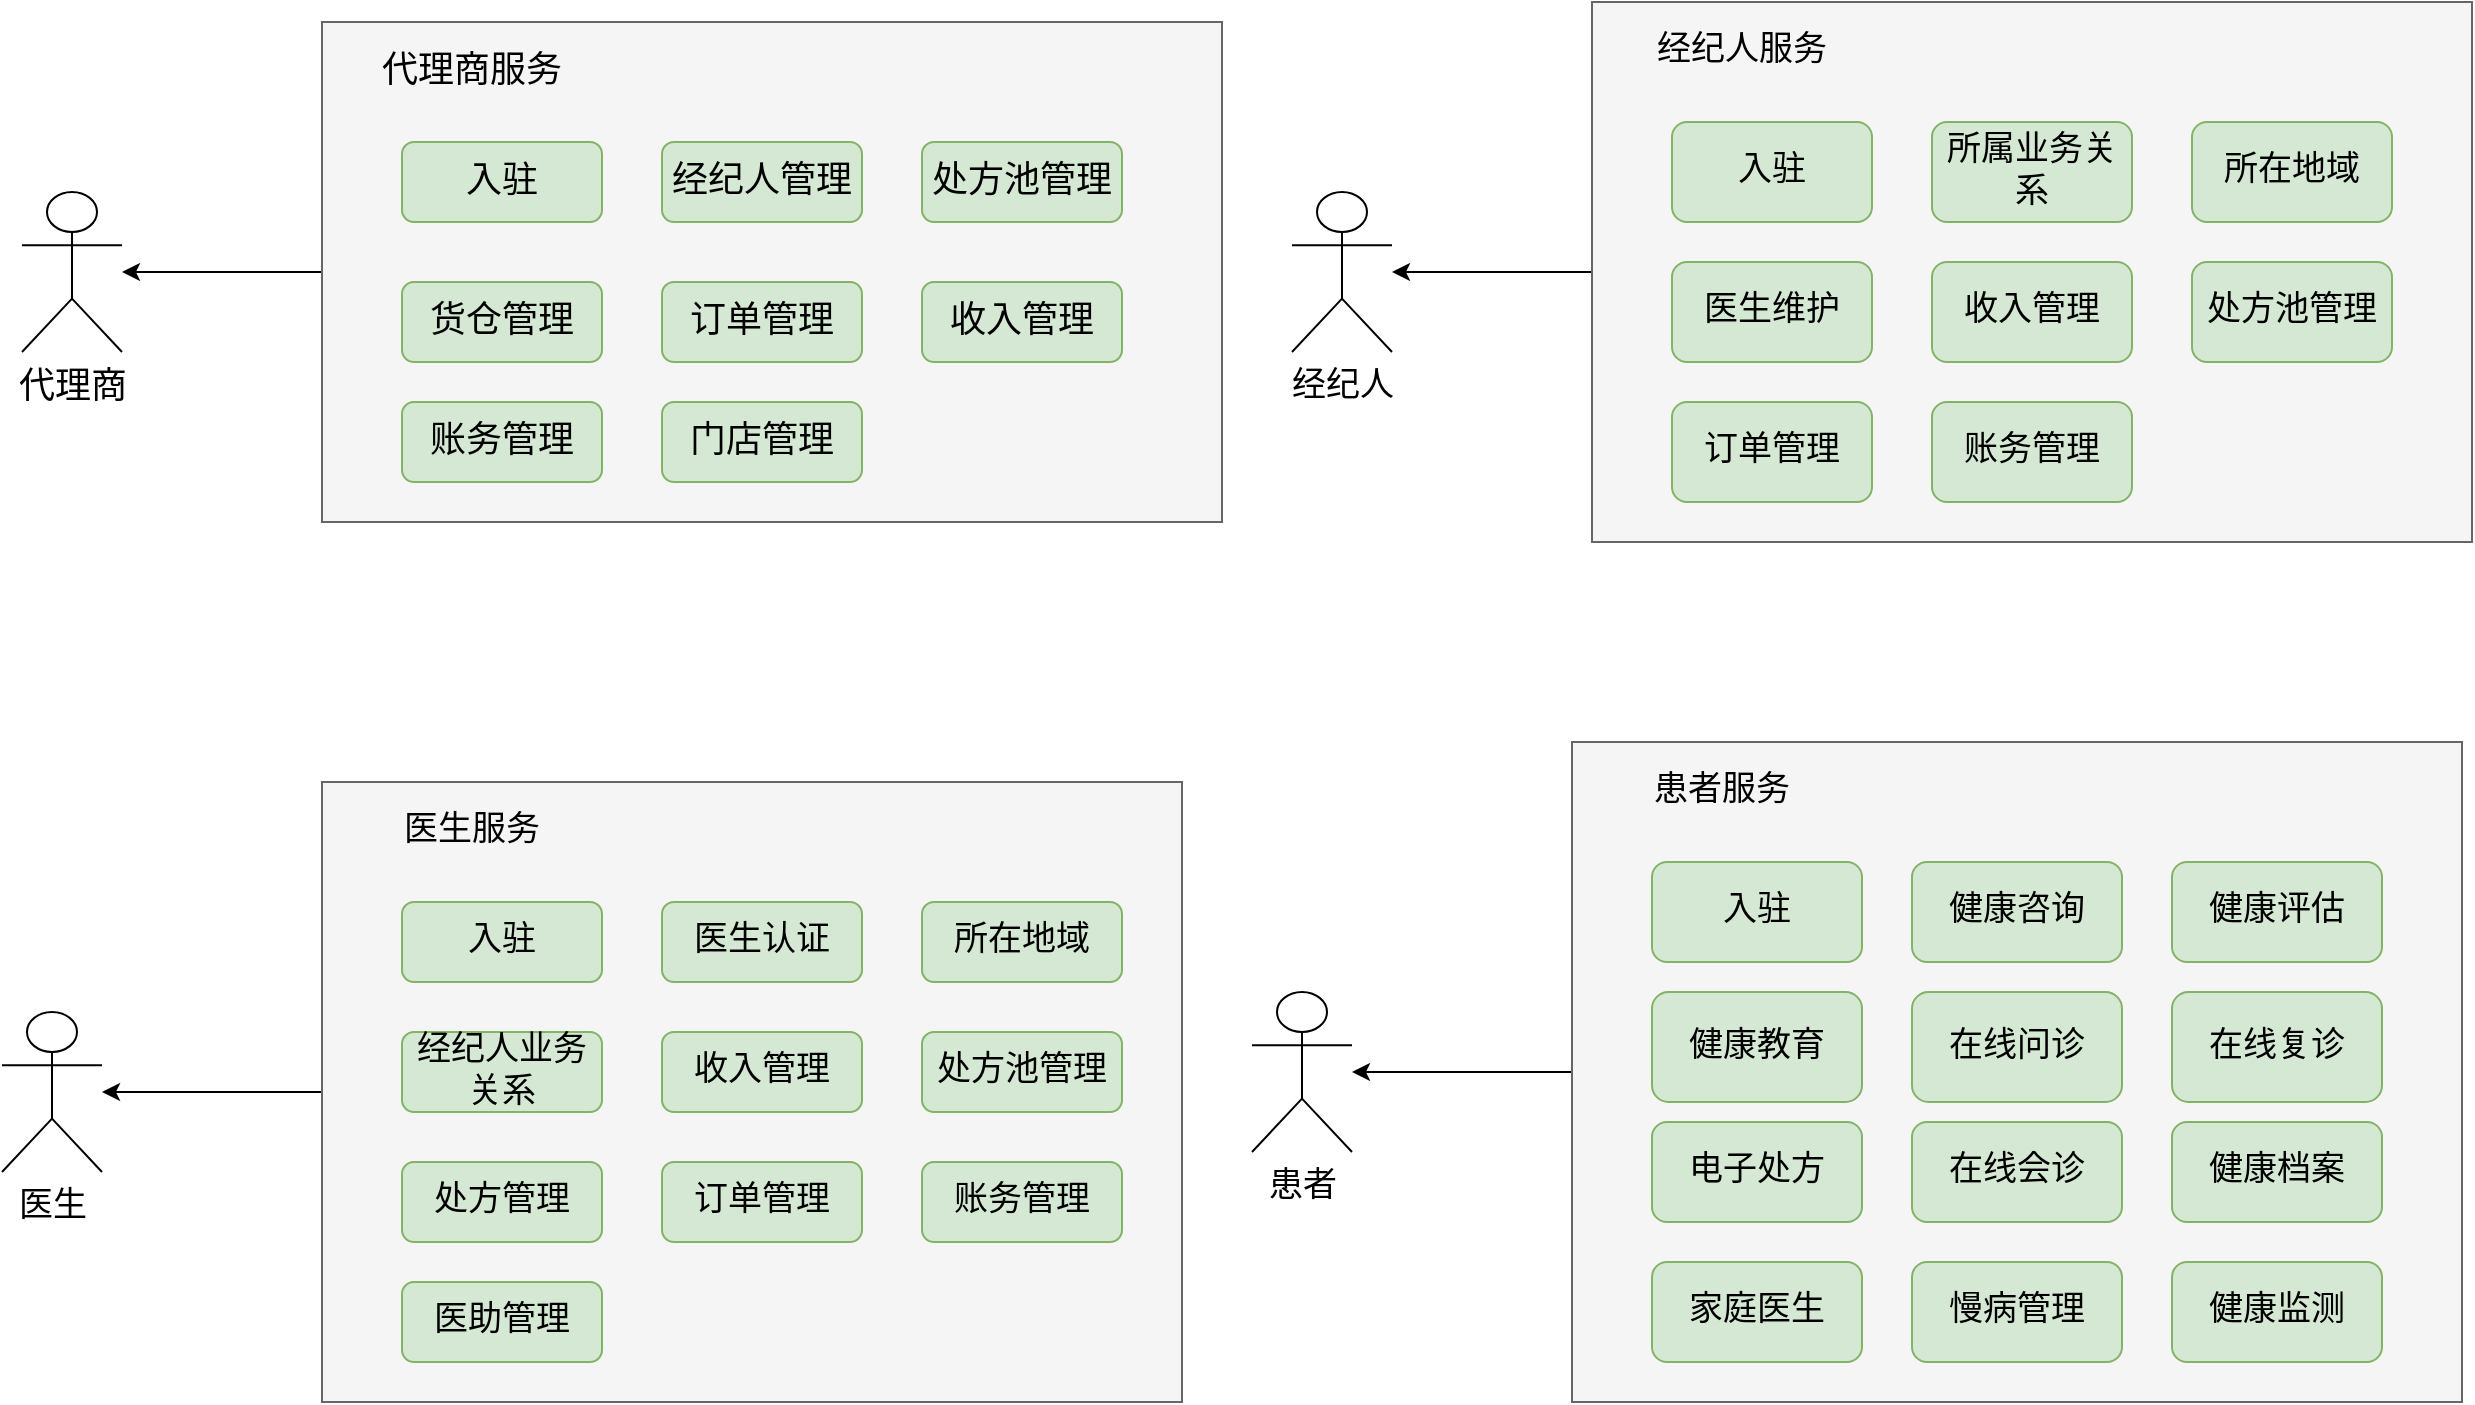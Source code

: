 <mxfile version="20.1.3" type="github">
  <diagram id="FB3oiVCDdu1StfZkIanC" name="第 1 页">
    <mxGraphModel dx="1422" dy="1931" grid="1" gridSize="10" guides="1" tooltips="1" connect="1" arrows="1" fold="1" page="1" pageScale="1" pageWidth="827" pageHeight="1169" math="0" shadow="0">
      <root>
        <mxCell id="0" />
        <mxCell id="1" parent="0" />
        <mxCell id="wnDvW4o2_6gSg0_ogFNA-11" style="edgeStyle=orthogonalEdgeStyle;rounded=0;orthogonalLoop=1;jettySize=auto;html=1;fontFamily=Courier New;fontSize=17;fontStyle=0" edge="1" parent="1" source="wnDvW4o2_6gSg0_ogFNA-1" target="wnDvW4o2_6gSg0_ogFNA-2">
          <mxGeometry relative="1" as="geometry" />
        </mxCell>
        <mxCell id="wnDvW4o2_6gSg0_ogFNA-1" value="" style="rounded=0;whiteSpace=wrap;html=1;fillColor=#f5f5f5;fontColor=#333333;strokeColor=#666666;fontStyle=0;fontSize=17;" vertex="1" parent="1">
          <mxGeometry x="860" y="-80" width="440" height="270" as="geometry" />
        </mxCell>
        <mxCell id="wnDvW4o2_6gSg0_ogFNA-2" value="经纪人" style="shape=umlActor;verticalLabelPosition=bottom;verticalAlign=top;html=1;outlineConnect=0;fontStyle=0;fontSize=17;" vertex="1" parent="1">
          <mxGeometry x="710" y="15" width="50" height="80" as="geometry" />
        </mxCell>
        <mxCell id="wnDvW4o2_6gSg0_ogFNA-3" value="&lt;span style=&quot;font-size: 17px;&quot;&gt;入驻&lt;/span&gt;" style="rounded=1;whiteSpace=wrap;html=1;fillColor=#d5e8d4;strokeColor=#82b366;fontFamily=Courier New;fontStyle=0;fontSize=17;" vertex="1" parent="1">
          <mxGeometry x="900" y="-20" width="100" height="50" as="geometry" />
        </mxCell>
        <mxCell id="wnDvW4o2_6gSg0_ogFNA-4" value="&lt;span style=&quot;font-size: 17px;&quot;&gt;所属业务关系&lt;/span&gt;" style="rounded=1;whiteSpace=wrap;html=1;fillColor=#d5e8d4;strokeColor=#82b366;fontFamily=Courier New;fontStyle=0;fontSize=17;" vertex="1" parent="1">
          <mxGeometry x="1030" y="-20" width="100" height="50" as="geometry" />
        </mxCell>
        <mxCell id="wnDvW4o2_6gSg0_ogFNA-5" value="&lt;span style=&quot;font-size: 17px;&quot;&gt;所在地域&lt;/span&gt;" style="rounded=1;whiteSpace=wrap;html=1;fillColor=#d5e8d4;strokeColor=#82b366;fontFamily=Courier New;fontStyle=0;fontSize=17;" vertex="1" parent="1">
          <mxGeometry x="1160" y="-20" width="100" height="50" as="geometry" />
        </mxCell>
        <mxCell id="wnDvW4o2_6gSg0_ogFNA-6" value="&lt;span style=&quot;font-size: 17px;&quot;&gt;医生&lt;/span&gt;&lt;span style=&quot;font-size: 17px;&quot;&gt;维护&lt;/span&gt;" style="rounded=1;whiteSpace=wrap;html=1;fillColor=#d5e8d4;strokeColor=#82b366;fontFamily=Courier New;fontStyle=0;fontSize=17;" vertex="1" parent="1">
          <mxGeometry x="900" y="50" width="100" height="50" as="geometry" />
        </mxCell>
        <mxCell id="wnDvW4o2_6gSg0_ogFNA-7" value="&lt;span style=&quot;font-size: 17px;&quot;&gt;处方池管理&lt;/span&gt;" style="rounded=1;whiteSpace=wrap;html=1;fillColor=#d5e8d4;strokeColor=#82b366;fontFamily=Courier New;fontStyle=0;fontSize=17;" vertex="1" parent="1">
          <mxGeometry x="1160" y="50" width="100" height="50" as="geometry" />
        </mxCell>
        <mxCell id="wnDvW4o2_6gSg0_ogFNA-8" value="&lt;span style=&quot;font-size: 17px;&quot;&gt;收入管理&lt;/span&gt;" style="rounded=1;whiteSpace=wrap;html=1;fillColor=#d5e8d4;strokeColor=#82b366;fontFamily=Courier New;fontStyle=0;fontSize=17;" vertex="1" parent="1">
          <mxGeometry x="1030" y="50" width="100" height="50" as="geometry" />
        </mxCell>
        <mxCell id="wnDvW4o2_6gSg0_ogFNA-9" value="&lt;span style=&quot;font-size: 17px;&quot;&gt;订单管理&lt;/span&gt;" style="rounded=1;whiteSpace=wrap;html=1;fillColor=#d5e8d4;strokeColor=#82b366;fontFamily=Courier New;fontStyle=0;fontSize=17;" vertex="1" parent="1">
          <mxGeometry x="900" y="120" width="100" height="50" as="geometry" />
        </mxCell>
        <mxCell id="wnDvW4o2_6gSg0_ogFNA-10" value="经纪人服务" style="text;html=1;strokeColor=none;fillColor=none;align=center;verticalAlign=middle;whiteSpace=wrap;rounded=0;fontFamily=Courier New;fontStyle=0;fontSize=17;" vertex="1" parent="1">
          <mxGeometry x="880" y="-70" width="110" height="30" as="geometry" />
        </mxCell>
        <mxCell id="wnDvW4o2_6gSg0_ogFNA-12" style="edgeStyle=orthogonalEdgeStyle;rounded=0;orthogonalLoop=1;jettySize=auto;html=1;fontFamily=Courier New;fontSize=17;fontStyle=0" edge="1" parent="1" source="wnDvW4o2_6gSg0_ogFNA-13" target="wnDvW4o2_6gSg0_ogFNA-14">
          <mxGeometry relative="1" as="geometry" />
        </mxCell>
        <mxCell id="wnDvW4o2_6gSg0_ogFNA-13" value="" style="rounded=0;whiteSpace=wrap;html=1;fillColor=#f5f5f5;fontColor=#333333;strokeColor=#666666;fontStyle=0;fontSize=17;" vertex="1" parent="1">
          <mxGeometry x="225" y="310" width="430" height="310" as="geometry" />
        </mxCell>
        <mxCell id="wnDvW4o2_6gSg0_ogFNA-14" value="医生" style="shape=umlActor;verticalLabelPosition=bottom;verticalAlign=top;html=1;outlineConnect=0;fontStyle=0;fontSize=17;" vertex="1" parent="1">
          <mxGeometry x="65" y="425" width="50" height="80" as="geometry" />
        </mxCell>
        <mxCell id="wnDvW4o2_6gSg0_ogFNA-15" value="&lt;span style=&quot;font-size: 17px;&quot;&gt;入驻&lt;/span&gt;" style="rounded=1;whiteSpace=wrap;html=1;fillColor=#d5e8d4;strokeColor=#82b366;fontFamily=Courier New;fontStyle=0;fontSize=17;" vertex="1" parent="1">
          <mxGeometry x="265" y="370" width="100" height="40" as="geometry" />
        </mxCell>
        <mxCell id="wnDvW4o2_6gSg0_ogFNA-16" value="&lt;span style=&quot;font-size: 17px;&quot;&gt;医生认证&lt;/span&gt;" style="rounded=1;whiteSpace=wrap;html=1;fillColor=#d5e8d4;strokeColor=#82b366;fontFamily=Courier New;fontStyle=0;fontSize=17;" vertex="1" parent="1">
          <mxGeometry x="395" y="370" width="100" height="40" as="geometry" />
        </mxCell>
        <mxCell id="wnDvW4o2_6gSg0_ogFNA-17" value="&lt;span style=&quot;font-size: 17px;&quot;&gt;所在地域&lt;/span&gt;" style="rounded=1;whiteSpace=wrap;html=1;fillColor=#d5e8d4;strokeColor=#82b366;fontFamily=Courier New;fontStyle=0;fontSize=17;" vertex="1" parent="1">
          <mxGeometry x="525" y="370" width="100" height="40" as="geometry" />
        </mxCell>
        <mxCell id="wnDvW4o2_6gSg0_ogFNA-18" value="&lt;span style=&quot;font-size: 17px;&quot;&gt;经纪人业务关系&lt;/span&gt;" style="rounded=1;whiteSpace=wrap;html=1;fillColor=#d5e8d4;strokeColor=#82b366;fontFamily=Courier New;fontStyle=0;fontSize=17;" vertex="1" parent="1">
          <mxGeometry x="265" y="435" width="100" height="40" as="geometry" />
        </mxCell>
        <mxCell id="wnDvW4o2_6gSg0_ogFNA-19" value="&lt;span style=&quot;font-size: 17px;&quot;&gt;处方池管理&lt;/span&gt;" style="rounded=1;whiteSpace=wrap;html=1;fillColor=#d5e8d4;strokeColor=#82b366;fontFamily=Courier New;fontStyle=0;fontSize=17;" vertex="1" parent="1">
          <mxGeometry x="525" y="435" width="100" height="40" as="geometry" />
        </mxCell>
        <mxCell id="wnDvW4o2_6gSg0_ogFNA-20" value="&lt;span style=&quot;font-size: 17px;&quot;&gt;收入管理&lt;/span&gt;" style="rounded=1;whiteSpace=wrap;html=1;fillColor=#d5e8d4;strokeColor=#82b366;fontFamily=Courier New;fontStyle=0;fontSize=17;" vertex="1" parent="1">
          <mxGeometry x="395" y="435" width="100" height="40" as="geometry" />
        </mxCell>
        <mxCell id="wnDvW4o2_6gSg0_ogFNA-21" value="&lt;span style=&quot;font-size: 17px;&quot;&gt;订单管理&lt;/span&gt;" style="rounded=1;whiteSpace=wrap;html=1;fillColor=#d5e8d4;strokeColor=#82b366;fontFamily=Courier New;fontStyle=0;fontSize=17;" vertex="1" parent="1">
          <mxGeometry x="395" y="500" width="100" height="40" as="geometry" />
        </mxCell>
        <mxCell id="wnDvW4o2_6gSg0_ogFNA-22" value="医生服务" style="text;html=1;strokeColor=none;fillColor=none;align=center;verticalAlign=middle;whiteSpace=wrap;rounded=0;fontFamily=Courier New;fontStyle=0;fontSize=17;" vertex="1" parent="1">
          <mxGeometry x="245" y="320" width="110" height="30" as="geometry" />
        </mxCell>
        <mxCell id="wnDvW4o2_6gSg0_ogFNA-23" value="&lt;span style=&quot;font-size: 17px;&quot;&gt;处方管理&lt;/span&gt;" style="rounded=1;whiteSpace=wrap;html=1;fillColor=#d5e8d4;strokeColor=#82b366;fontFamily=Courier New;fontStyle=0;fontSize=17;" vertex="1" parent="1">
          <mxGeometry x="265" y="500" width="100" height="40" as="geometry" />
        </mxCell>
        <mxCell id="wnDvW4o2_6gSg0_ogFNA-24" style="edgeStyle=orthogonalEdgeStyle;rounded=0;orthogonalLoop=1;jettySize=auto;html=1;fontFamily=Courier New;fontSize=18;fontStyle=0" edge="1" parent="1" source="wnDvW4o2_6gSg0_ogFNA-25" target="wnDvW4o2_6gSg0_ogFNA-26">
          <mxGeometry relative="1" as="geometry" />
        </mxCell>
        <mxCell id="wnDvW4o2_6gSg0_ogFNA-25" value="" style="rounded=0;whiteSpace=wrap;html=1;fillColor=#f5f5f5;fontColor=#333333;strokeColor=#666666;fontStyle=0;fontSize=18;" vertex="1" parent="1">
          <mxGeometry x="225" y="-70" width="450" height="250" as="geometry" />
        </mxCell>
        <mxCell id="wnDvW4o2_6gSg0_ogFNA-26" value="代理商" style="shape=umlActor;verticalLabelPosition=bottom;verticalAlign=top;html=1;outlineConnect=0;fontStyle=0;fontSize=18;" vertex="1" parent="1">
          <mxGeometry x="75" y="15" width="50" height="80" as="geometry" />
        </mxCell>
        <mxCell id="wnDvW4o2_6gSg0_ogFNA-27" value="&lt;span style=&quot;font-size: 18px;&quot;&gt;入驻&lt;/span&gt;" style="rounded=1;whiteSpace=wrap;html=1;fillColor=#d5e8d4;strokeColor=#82b366;fontFamily=Courier New;fontStyle=0;fontSize=18;" vertex="1" parent="1">
          <mxGeometry x="265" y="-10" width="100" height="40" as="geometry" />
        </mxCell>
        <mxCell id="wnDvW4o2_6gSg0_ogFNA-28" value="&lt;span style=&quot;font-size: 18px;&quot;&gt;处方池管理&lt;/span&gt;" style="rounded=1;whiteSpace=wrap;html=1;fillColor=#d5e8d4;strokeColor=#82b366;fontFamily=Courier New;fontStyle=0;fontSize=18;" vertex="1" parent="1">
          <mxGeometry x="525" y="-10" width="100" height="40" as="geometry" />
        </mxCell>
        <mxCell id="wnDvW4o2_6gSg0_ogFNA-29" value="&lt;span style=&quot;font-size: 18px;&quot;&gt;经纪人管理&lt;/span&gt;" style="rounded=1;whiteSpace=wrap;html=1;fillColor=#d5e8d4;strokeColor=#82b366;fontFamily=Courier New;fontStyle=0;fontSize=18;" vertex="1" parent="1">
          <mxGeometry x="395" y="-10" width="100" height="40" as="geometry" />
        </mxCell>
        <mxCell id="wnDvW4o2_6gSg0_ogFNA-32" value="&lt;span style=&quot;font-size: 18px;&quot;&gt;收入管理&lt;/span&gt;" style="rounded=1;whiteSpace=wrap;html=1;fillColor=#d5e8d4;strokeColor=#82b366;fontFamily=Courier New;fontStyle=0;fontSize=18;" vertex="1" parent="1">
          <mxGeometry x="525" y="60" width="100" height="40" as="geometry" />
        </mxCell>
        <mxCell id="wnDvW4o2_6gSg0_ogFNA-33" value="&lt;span style=&quot;font-size: 18px;&quot;&gt;货仓管理&lt;/span&gt;" style="rounded=1;whiteSpace=wrap;html=1;fillColor=#d5e8d4;strokeColor=#82b366;fontFamily=Courier New;fontStyle=0;fontSize=18;" vertex="1" parent="1">
          <mxGeometry x="265" y="60" width="100" height="40" as="geometry" />
        </mxCell>
        <mxCell id="wnDvW4o2_6gSg0_ogFNA-34" value="代理商服务" style="text;html=1;strokeColor=none;fillColor=none;align=center;verticalAlign=middle;whiteSpace=wrap;rounded=0;fontFamily=Courier New;fontStyle=0;fontSize=18;" vertex="1" parent="1">
          <mxGeometry x="245" y="-60" width="110" height="30" as="geometry" />
        </mxCell>
        <mxCell id="wnDvW4o2_6gSg0_ogFNA-37" value="&lt;span style=&quot;font-size: 18px;&quot;&gt;账务管理&lt;/span&gt;" style="rounded=1;whiteSpace=wrap;html=1;fillColor=#d5e8d4;strokeColor=#82b366;fontFamily=Courier New;fontStyle=0;fontSize=18;" vertex="1" parent="1">
          <mxGeometry x="265" y="120" width="100" height="40" as="geometry" />
        </mxCell>
        <mxCell id="wnDvW4o2_6gSg0_ogFNA-38" value="&lt;span style=&quot;font-size: 17px;&quot;&gt;账务管理&lt;/span&gt;" style="rounded=1;whiteSpace=wrap;html=1;fillColor=#d5e8d4;strokeColor=#82b366;fontFamily=Courier New;fontStyle=0;fontSize=17;" vertex="1" parent="1">
          <mxGeometry x="1030" y="120" width="100" height="50" as="geometry" />
        </mxCell>
        <mxCell id="wnDvW4o2_6gSg0_ogFNA-40" value="&lt;span style=&quot;font-size: 17px;&quot;&gt;账务管理&lt;/span&gt;" style="rounded=1;whiteSpace=wrap;html=1;fillColor=#d5e8d4;strokeColor=#82b366;fontFamily=Courier New;fontStyle=0;fontSize=17;" vertex="1" parent="1">
          <mxGeometry x="525" y="500" width="100" height="40" as="geometry" />
        </mxCell>
        <mxCell id="wnDvW4o2_6gSg0_ogFNA-41" value="&lt;span style=&quot;font-size: 18px;&quot;&gt;订单管理&lt;/span&gt;" style="rounded=1;whiteSpace=wrap;html=1;fillColor=#d5e8d4;strokeColor=#82b366;fontFamily=Courier New;fontStyle=0;fontSize=18;" vertex="1" parent="1">
          <mxGeometry x="395" y="60" width="100" height="40" as="geometry" />
        </mxCell>
        <mxCell id="wnDvW4o2_6gSg0_ogFNA-42" style="edgeStyle=orthogonalEdgeStyle;rounded=0;orthogonalLoop=1;jettySize=auto;html=1;fontFamily=Courier New;fontSize=17;fontStyle=0" edge="1" parent="1" source="wnDvW4o2_6gSg0_ogFNA-43" target="wnDvW4o2_6gSg0_ogFNA-44">
          <mxGeometry relative="1" as="geometry" />
        </mxCell>
        <mxCell id="wnDvW4o2_6gSg0_ogFNA-43" value="" style="rounded=0;whiteSpace=wrap;html=1;fillColor=#f5f5f5;fontColor=#333333;strokeColor=#666666;fontSize=17;fontStyle=0" vertex="1" parent="1">
          <mxGeometry x="850" y="290" width="445" height="330" as="geometry" />
        </mxCell>
        <mxCell id="wnDvW4o2_6gSg0_ogFNA-44" value="患者" style="shape=umlActor;verticalLabelPosition=bottom;verticalAlign=top;html=1;outlineConnect=0;fontSize=17;fontStyle=0" vertex="1" parent="1">
          <mxGeometry x="690" y="415" width="50" height="80" as="geometry" />
        </mxCell>
        <mxCell id="wnDvW4o2_6gSg0_ogFNA-45" value="&lt;span style=&quot;font-size: 17px;&quot;&gt;入驻&lt;/span&gt;" style="rounded=1;whiteSpace=wrap;html=1;fillColor=#d5e8d4;strokeColor=#82b366;fontFamily=Courier New;fontSize=17;fontStyle=0" vertex="1" parent="1">
          <mxGeometry x="890" y="350" width="105" height="50" as="geometry" />
        </mxCell>
        <mxCell id="wnDvW4o2_6gSg0_ogFNA-46" value="&lt;span style=&quot;font-size: 17px;&quot;&gt;健康咨询&lt;/span&gt;" style="rounded=1;whiteSpace=wrap;html=1;fillColor=#d5e8d4;strokeColor=#82b366;fontFamily=Courier New;fontSize=17;fontStyle=0" vertex="1" parent="1">
          <mxGeometry x="1020" y="350" width="105" height="50" as="geometry" />
        </mxCell>
        <mxCell id="wnDvW4o2_6gSg0_ogFNA-47" value="&lt;span style=&quot;font-size: 17px;&quot;&gt;健康评估&lt;/span&gt;" style="rounded=1;whiteSpace=wrap;html=1;fillColor=#d5e8d4;strokeColor=#82b366;fontFamily=Courier New;fontSize=17;fontStyle=0" vertex="1" parent="1">
          <mxGeometry x="1150" y="350" width="105" height="50" as="geometry" />
        </mxCell>
        <mxCell id="wnDvW4o2_6gSg0_ogFNA-48" value="&lt;span style=&quot;font-size: 17px;&quot;&gt;健康教育&lt;/span&gt;" style="rounded=1;whiteSpace=wrap;html=1;fillColor=#d5e8d4;strokeColor=#82b366;fontFamily=Courier New;fontSize=17;fontStyle=0" vertex="1" parent="1">
          <mxGeometry x="890" y="415" width="105" height="55" as="geometry" />
        </mxCell>
        <mxCell id="wnDvW4o2_6gSg0_ogFNA-49" value="&lt;span style=&quot;font-size: 17px;&quot;&gt;在线复诊&lt;/span&gt;" style="rounded=1;whiteSpace=wrap;html=1;fillColor=#d5e8d4;strokeColor=#82b366;fontFamily=Courier New;fontSize=17;fontStyle=0" vertex="1" parent="1">
          <mxGeometry x="1150" y="415" width="105" height="55" as="geometry" />
        </mxCell>
        <mxCell id="wnDvW4o2_6gSg0_ogFNA-50" value="&lt;span style=&quot;font-size: 17px;&quot;&gt;在线问诊&lt;/span&gt;" style="rounded=1;whiteSpace=wrap;html=1;fillColor=#d5e8d4;strokeColor=#82b366;fontFamily=Courier New;fontSize=17;fontStyle=0" vertex="1" parent="1">
          <mxGeometry x="1020" y="415" width="105" height="55" as="geometry" />
        </mxCell>
        <mxCell id="wnDvW4o2_6gSg0_ogFNA-52" value="患者服务" style="text;html=1;strokeColor=none;fillColor=none;align=center;verticalAlign=middle;whiteSpace=wrap;rounded=0;fontFamily=Courier New;fontStyle=0;fontSize=17;" vertex="1" parent="1">
          <mxGeometry x="870" y="300" width="110" height="30" as="geometry" />
        </mxCell>
        <mxCell id="wnDvW4o2_6gSg0_ogFNA-53" value="&lt;span style=&quot;font-size: 17px;&quot;&gt;电子处方&lt;/span&gt;" style="rounded=1;whiteSpace=wrap;html=1;fillColor=#d5e8d4;strokeColor=#82b366;fontFamily=Courier New;fontSize=17;fontStyle=0" vertex="1" parent="1">
          <mxGeometry x="890" y="480" width="105" height="50" as="geometry" />
        </mxCell>
        <mxCell id="wnDvW4o2_6gSg0_ogFNA-55" value="&lt;span style=&quot;font-size: 17px;&quot;&gt;在线会诊&lt;/span&gt;" style="rounded=1;whiteSpace=wrap;html=1;fillColor=#d5e8d4;strokeColor=#82b366;fontFamily=Courier New;fontSize=17;fontStyle=0" vertex="1" parent="1">
          <mxGeometry x="1020" y="480" width="105" height="50" as="geometry" />
        </mxCell>
        <mxCell id="wnDvW4o2_6gSg0_ogFNA-58" value="&lt;span style=&quot;font-size: 18px;&quot;&gt;门店管理&lt;/span&gt;" style="rounded=1;whiteSpace=wrap;html=1;fillColor=#d5e8d4;strokeColor=#82b366;fontFamily=Courier New;fontStyle=0;fontSize=18;" vertex="1" parent="1">
          <mxGeometry x="395" y="120" width="100" height="40" as="geometry" />
        </mxCell>
        <mxCell id="wnDvW4o2_6gSg0_ogFNA-62" value="&lt;span style=&quot;font-size: 17px;&quot;&gt;医助管理&lt;/span&gt;" style="rounded=1;whiteSpace=wrap;html=1;fillColor=#d5e8d4;strokeColor=#82b366;fontFamily=Courier New;fontStyle=0;fontSize=17;" vertex="1" parent="1">
          <mxGeometry x="265" y="560" width="100" height="40" as="geometry" />
        </mxCell>
        <mxCell id="wnDvW4o2_6gSg0_ogFNA-108" value="&lt;span style=&quot;font-size: 17px;&quot;&gt;健康档案&lt;/span&gt;" style="rounded=1;whiteSpace=wrap;html=1;fillColor=#d5e8d4;strokeColor=#82b366;fontFamily=Courier New;fontSize=17;fontStyle=0" vertex="1" parent="1">
          <mxGeometry x="1150" y="480" width="105" height="50" as="geometry" />
        </mxCell>
        <mxCell id="wnDvW4o2_6gSg0_ogFNA-109" value="&lt;span style=&quot;font-size: 17px;&quot;&gt;家庭医生&lt;/span&gt;" style="rounded=1;whiteSpace=wrap;html=1;fillColor=#d5e8d4;strokeColor=#82b366;fontFamily=Courier New;fontSize=17;fontStyle=0" vertex="1" parent="1">
          <mxGeometry x="890" y="550" width="105" height="50" as="geometry" />
        </mxCell>
        <mxCell id="wnDvW4o2_6gSg0_ogFNA-110" value="&lt;span style=&quot;font-size: 17px;&quot;&gt;慢病管理&lt;/span&gt;" style="rounded=1;whiteSpace=wrap;html=1;fillColor=#d5e8d4;strokeColor=#82b366;fontFamily=Courier New;fontSize=17;fontStyle=0" vertex="1" parent="1">
          <mxGeometry x="1020" y="550" width="105" height="50" as="geometry" />
        </mxCell>
        <mxCell id="wnDvW4o2_6gSg0_ogFNA-111" value="&lt;span style=&quot;font-size: 17px;&quot;&gt;健康监测&lt;/span&gt;" style="rounded=1;whiteSpace=wrap;html=1;fillColor=#d5e8d4;strokeColor=#82b366;fontFamily=Courier New;fontSize=17;fontStyle=0" vertex="1" parent="1">
          <mxGeometry x="1150" y="550" width="105" height="50" as="geometry" />
        </mxCell>
      </root>
    </mxGraphModel>
  </diagram>
</mxfile>
